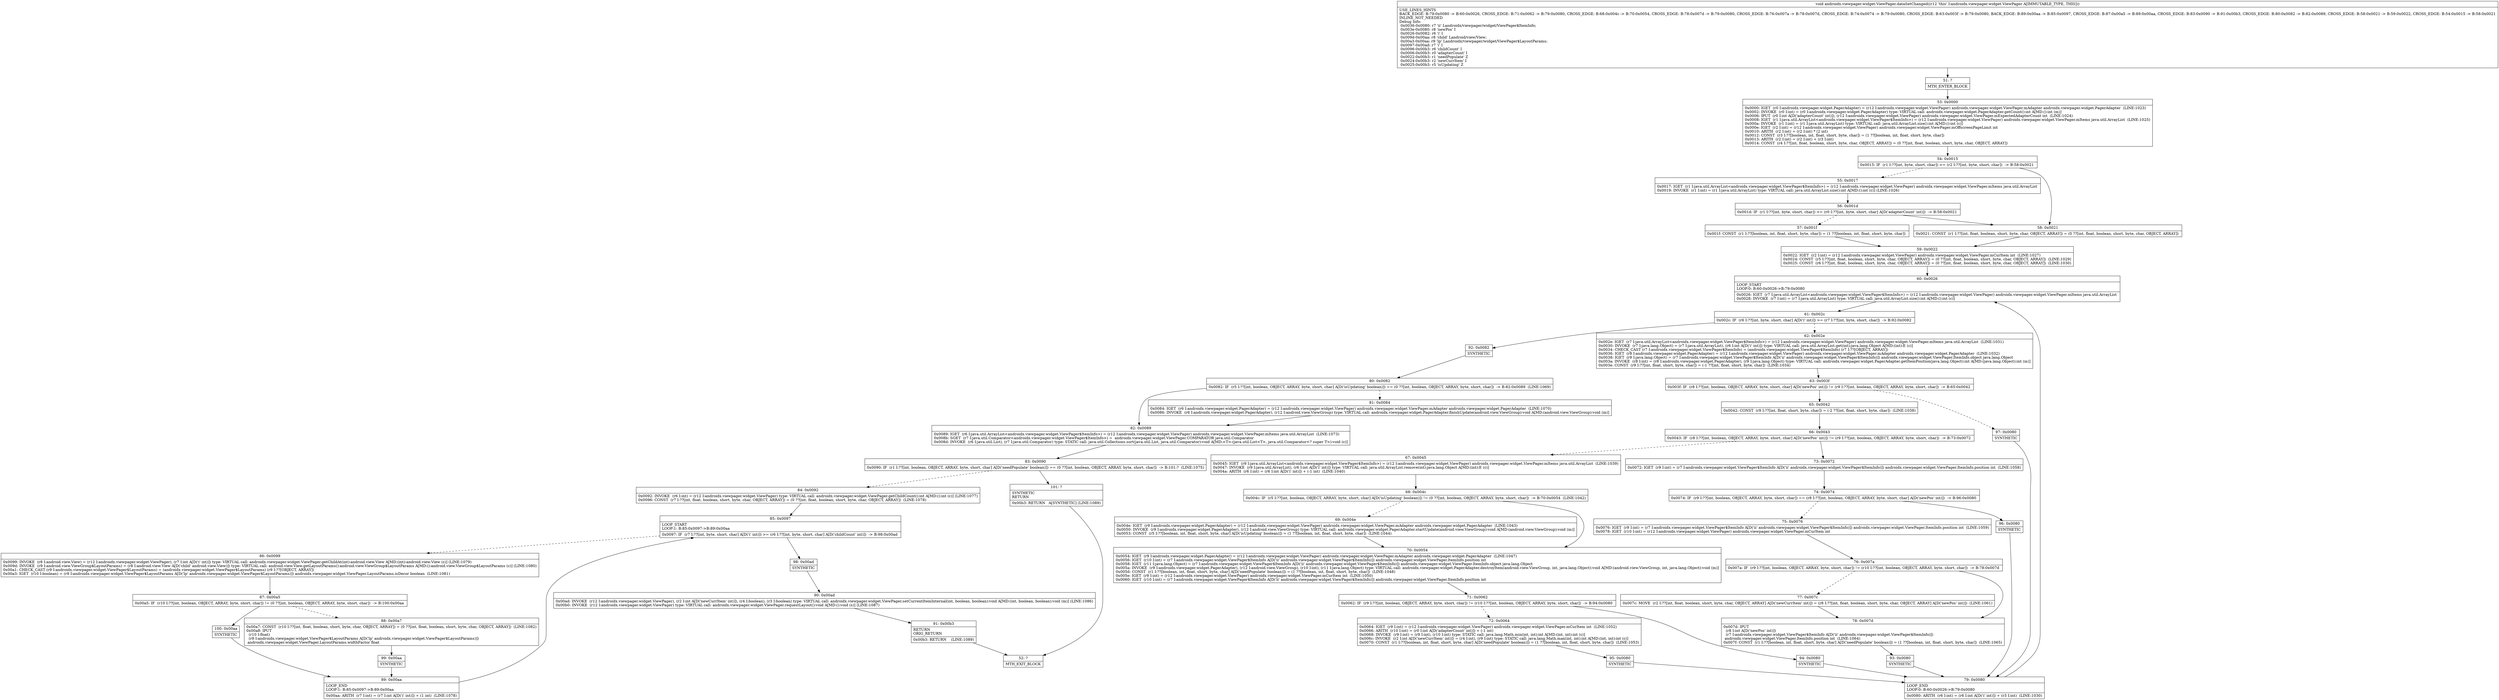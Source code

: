 digraph "CFG forandroidx.viewpager.widget.ViewPager.dataSetChanged()V" {
Node_51 [shape=record,label="{51\:\ ?|MTH_ENTER_BLOCK\l}"];
Node_53 [shape=record,label="{53\:\ 0x0000|0x0000: IGET  (r0 I:androidx.viewpager.widget.PagerAdapter) = (r12 I:androidx.viewpager.widget.ViewPager) androidx.viewpager.widget.ViewPager.mAdapter androidx.viewpager.widget.PagerAdapter  (LINE:1023)\l0x0002: INVOKE  (r0 I:int) = (r0 I:androidx.viewpager.widget.PagerAdapter) type: VIRTUAL call: androidx.viewpager.widget.PagerAdapter.getCount():int A[MD:():int (m)]\l0x0006: IPUT  (r0 I:int A[D('adapterCount' int)]), (r12 I:androidx.viewpager.widget.ViewPager) androidx.viewpager.widget.ViewPager.mExpectedAdapterCount int  (LINE:1024)\l0x0008: IGET  (r1 I:java.util.ArrayList\<androidx.viewpager.widget.ViewPager$ItemInfo\>) = (r12 I:androidx.viewpager.widget.ViewPager) androidx.viewpager.widget.ViewPager.mItems java.util.ArrayList  (LINE:1025)\l0x000a: INVOKE  (r1 I:int) = (r1 I:java.util.ArrayList) type: VIRTUAL call: java.util.ArrayList.size():int A[MD:():int (c)]\l0x000e: IGET  (r2 I:int) = (r12 I:androidx.viewpager.widget.ViewPager) androidx.viewpager.widget.ViewPager.mOffscreenPageLimit int \l0x0010: ARITH  (r2 I:int) = (r2 I:int) * (2 int) \l0x0012: CONST  (r3 I:??[boolean, int, float, short, byte, char]) = (1 ??[boolean, int, float, short, byte, char]) \l0x0013: ARITH  (r2 I:int) = (r2 I:int) + (r3 I:int) \l0x0014: CONST  (r4 I:??[int, float, boolean, short, byte, char, OBJECT, ARRAY]) = (0 ??[int, float, boolean, short, byte, char, OBJECT, ARRAY]) \l}"];
Node_54 [shape=record,label="{54\:\ 0x0015|0x0015: IF  (r1 I:??[int, byte, short, char]) \>= (r2 I:??[int, byte, short, char])  \-\> B:58:0x0021 \l}"];
Node_55 [shape=record,label="{55\:\ 0x0017|0x0017: IGET  (r1 I:java.util.ArrayList\<androidx.viewpager.widget.ViewPager$ItemInfo\>) = (r12 I:androidx.viewpager.widget.ViewPager) androidx.viewpager.widget.ViewPager.mItems java.util.ArrayList \l0x0019: INVOKE  (r1 I:int) = (r1 I:java.util.ArrayList) type: VIRTUAL call: java.util.ArrayList.size():int A[MD:():int (c)] (LINE:1026)\l}"];
Node_56 [shape=record,label="{56\:\ 0x001d|0x001d: IF  (r1 I:??[int, byte, short, char]) \>= (r0 I:??[int, byte, short, char] A[D('adapterCount' int)])  \-\> B:58:0x0021 \l}"];
Node_57 [shape=record,label="{57\:\ 0x001f|0x001f: CONST  (r1 I:??[boolean, int, float, short, byte, char]) = (1 ??[boolean, int, float, short, byte, char]) \l}"];
Node_59 [shape=record,label="{59\:\ 0x0022|0x0022: IGET  (r2 I:int) = (r12 I:androidx.viewpager.widget.ViewPager) androidx.viewpager.widget.ViewPager.mCurItem int  (LINE:1027)\l0x0024: CONST  (r5 I:??[int, float, boolean, short, byte, char, OBJECT, ARRAY]) = (0 ??[int, float, boolean, short, byte, char, OBJECT, ARRAY])  (LINE:1029)\l0x0025: CONST  (r6 I:??[int, float, boolean, short, byte, char, OBJECT, ARRAY]) = (0 ??[int, float, boolean, short, byte, char, OBJECT, ARRAY])  (LINE:1030)\l}"];
Node_60 [shape=record,label="{60\:\ 0x0026|LOOP_START\lLOOP:0: B:60:0x0026\-\>B:79:0x0080\l|0x0026: IGET  (r7 I:java.util.ArrayList\<androidx.viewpager.widget.ViewPager$ItemInfo\>) = (r12 I:androidx.viewpager.widget.ViewPager) androidx.viewpager.widget.ViewPager.mItems java.util.ArrayList \l0x0028: INVOKE  (r7 I:int) = (r7 I:java.util.ArrayList) type: VIRTUAL call: java.util.ArrayList.size():int A[MD:():int (c)]\l}"];
Node_61 [shape=record,label="{61\:\ 0x002c|0x002c: IF  (r6 I:??[int, byte, short, char] A[D('i' int)]) \>= (r7 I:??[int, byte, short, char])  \-\> B:92:0x0082 \l}"];
Node_62 [shape=record,label="{62\:\ 0x002e|0x002e: IGET  (r7 I:java.util.ArrayList\<androidx.viewpager.widget.ViewPager$ItemInfo\>) = (r12 I:androidx.viewpager.widget.ViewPager) androidx.viewpager.widget.ViewPager.mItems java.util.ArrayList  (LINE:1031)\l0x0030: INVOKE  (r7 I:java.lang.Object) = (r7 I:java.util.ArrayList), (r6 I:int A[D('i' int)]) type: VIRTUAL call: java.util.ArrayList.get(int):java.lang.Object A[MD:(int):E (c)]\l0x0034: CHECK_CAST (r7 I:androidx.viewpager.widget.ViewPager$ItemInfo) = (androidx.viewpager.widget.ViewPager$ItemInfo) (r7 I:??[OBJECT, ARRAY]) \l0x0036: IGET  (r8 I:androidx.viewpager.widget.PagerAdapter) = (r12 I:androidx.viewpager.widget.ViewPager) androidx.viewpager.widget.ViewPager.mAdapter androidx.viewpager.widget.PagerAdapter  (LINE:1032)\l0x0038: IGET  (r9 I:java.lang.Object) = (r7 I:androidx.viewpager.widget.ViewPager$ItemInfo A[D('ii' androidx.viewpager.widget.ViewPager$ItemInfo)]) androidx.viewpager.widget.ViewPager.ItemInfo.object java.lang.Object \l0x003a: INVOKE  (r8 I:int) = (r8 I:androidx.viewpager.widget.PagerAdapter), (r9 I:java.lang.Object) type: VIRTUAL call: androidx.viewpager.widget.PagerAdapter.getItemPosition(java.lang.Object):int A[MD:(java.lang.Object):int (m)]\l0x003e: CONST  (r9 I:??[int, float, short, byte, char]) = (\-1 ??[int, float, short, byte, char])  (LINE:1034)\l}"];
Node_63 [shape=record,label="{63\:\ 0x003f|0x003f: IF  (r8 I:??[int, boolean, OBJECT, ARRAY, byte, short, char] A[D('newPos' int)]) != (r9 I:??[int, boolean, OBJECT, ARRAY, byte, short, char])  \-\> B:65:0x0042 \l}"];
Node_65 [shape=record,label="{65\:\ 0x0042|0x0042: CONST  (r9 I:??[int, float, short, byte, char]) = (\-2 ??[int, float, short, byte, char])  (LINE:1038)\l}"];
Node_66 [shape=record,label="{66\:\ 0x0043|0x0043: IF  (r8 I:??[int, boolean, OBJECT, ARRAY, byte, short, char] A[D('newPos' int)]) != (r9 I:??[int, boolean, OBJECT, ARRAY, byte, short, char])  \-\> B:73:0x0072 \l}"];
Node_67 [shape=record,label="{67\:\ 0x0045|0x0045: IGET  (r9 I:java.util.ArrayList\<androidx.viewpager.widget.ViewPager$ItemInfo\>) = (r12 I:androidx.viewpager.widget.ViewPager) androidx.viewpager.widget.ViewPager.mItems java.util.ArrayList  (LINE:1039)\l0x0047: INVOKE  (r9 I:java.util.ArrayList), (r6 I:int A[D('i' int)]) type: VIRTUAL call: java.util.ArrayList.remove(int):java.lang.Object A[MD:(int):E (c)]\l0x004a: ARITH  (r6 I:int) = (r6 I:int A[D('i' int)]) + (\-1 int)  (LINE:1040)\l}"];
Node_68 [shape=record,label="{68\:\ 0x004c|0x004c: IF  (r5 I:??[int, boolean, OBJECT, ARRAY, byte, short, char] A[D('isUpdating' boolean)]) != (0 ??[int, boolean, OBJECT, ARRAY, byte, short, char])  \-\> B:70:0x0054  (LINE:1042)\l}"];
Node_69 [shape=record,label="{69\:\ 0x004e|0x004e: IGET  (r9 I:androidx.viewpager.widget.PagerAdapter) = (r12 I:androidx.viewpager.widget.ViewPager) androidx.viewpager.widget.ViewPager.mAdapter androidx.viewpager.widget.PagerAdapter  (LINE:1043)\l0x0050: INVOKE  (r9 I:androidx.viewpager.widget.PagerAdapter), (r12 I:android.view.ViewGroup) type: VIRTUAL call: androidx.viewpager.widget.PagerAdapter.startUpdate(android.view.ViewGroup):void A[MD:(android.view.ViewGroup):void (m)]\l0x0053: CONST  (r5 I:??[boolean, int, float, short, byte, char] A[D('isUpdating' boolean)]) = (1 ??[boolean, int, float, short, byte, char])  (LINE:1044)\l}"];
Node_70 [shape=record,label="{70\:\ 0x0054|0x0054: IGET  (r9 I:androidx.viewpager.widget.PagerAdapter) = (r12 I:androidx.viewpager.widget.ViewPager) androidx.viewpager.widget.ViewPager.mAdapter androidx.viewpager.widget.PagerAdapter  (LINE:1047)\l0x0056: IGET  (r10 I:int) = (r7 I:androidx.viewpager.widget.ViewPager$ItemInfo A[D('ii' androidx.viewpager.widget.ViewPager$ItemInfo)]) androidx.viewpager.widget.ViewPager.ItemInfo.position int \l0x0058: IGET  (r11 I:java.lang.Object) = (r7 I:androidx.viewpager.widget.ViewPager$ItemInfo A[D('ii' androidx.viewpager.widget.ViewPager$ItemInfo)]) androidx.viewpager.widget.ViewPager.ItemInfo.object java.lang.Object \l0x005a: INVOKE  (r9 I:androidx.viewpager.widget.PagerAdapter), (r12 I:android.view.ViewGroup), (r10 I:int), (r11 I:java.lang.Object) type: VIRTUAL call: androidx.viewpager.widget.PagerAdapter.destroyItem(android.view.ViewGroup, int, java.lang.Object):void A[MD:(android.view.ViewGroup, int, java.lang.Object):void (m)]\l0x005d: CONST  (r1 I:??[boolean, int, float, short, byte, char] A[D('needPopulate' boolean)]) = (1 ??[boolean, int, float, short, byte, char])  (LINE:1048)\l0x005e: IGET  (r9 I:int) = (r12 I:androidx.viewpager.widget.ViewPager) androidx.viewpager.widget.ViewPager.mCurItem int  (LINE:1050)\l0x0060: IGET  (r10 I:int) = (r7 I:androidx.viewpager.widget.ViewPager$ItemInfo A[D('ii' androidx.viewpager.widget.ViewPager$ItemInfo)]) androidx.viewpager.widget.ViewPager.ItemInfo.position int \l}"];
Node_71 [shape=record,label="{71\:\ 0x0062|0x0062: IF  (r9 I:??[int, boolean, OBJECT, ARRAY, byte, short, char]) != (r10 I:??[int, boolean, OBJECT, ARRAY, byte, short, char])  \-\> B:94:0x0080 \l}"];
Node_72 [shape=record,label="{72\:\ 0x0064|0x0064: IGET  (r9 I:int) = (r12 I:androidx.viewpager.widget.ViewPager) androidx.viewpager.widget.ViewPager.mCurItem int  (LINE:1052)\l0x0066: ARITH  (r10 I:int) = (r0 I:int A[D('adapterCount' int)]) + (\-1 int) \l0x0068: INVOKE  (r9 I:int) = (r9 I:int), (r10 I:int) type: STATIC call: java.lang.Math.min(int, int):int A[MD:(int, int):int (c)]\l0x006c: INVOKE  (r2 I:int A[D('newCurrItem' int)]) = (r4 I:int), (r9 I:int) type: STATIC call: java.lang.Math.max(int, int):int A[MD:(int, int):int (c)]\l0x0070: CONST  (r1 I:??[boolean, int, float, short, byte, char] A[D('needPopulate' boolean)]) = (1 ??[boolean, int, float, short, byte, char])  (LINE:1053)\l}"];
Node_95 [shape=record,label="{95\:\ 0x0080|SYNTHETIC\l}"];
Node_79 [shape=record,label="{79\:\ 0x0080|LOOP_END\lLOOP:0: B:60:0x0026\-\>B:79:0x0080\l|0x0080: ARITH  (r6 I:int) = (r6 I:int A[D('i' int)]) + (r3 I:int)  (LINE:1030)\l}"];
Node_94 [shape=record,label="{94\:\ 0x0080|SYNTHETIC\l}"];
Node_73 [shape=record,label="{73\:\ 0x0072|0x0072: IGET  (r9 I:int) = (r7 I:androidx.viewpager.widget.ViewPager$ItemInfo A[D('ii' androidx.viewpager.widget.ViewPager$ItemInfo)]) androidx.viewpager.widget.ViewPager.ItemInfo.position int  (LINE:1058)\l}"];
Node_74 [shape=record,label="{74\:\ 0x0074|0x0074: IF  (r9 I:??[int, boolean, OBJECT, ARRAY, byte, short, char]) == (r8 I:??[int, boolean, OBJECT, ARRAY, byte, short, char] A[D('newPos' int)])  \-\> B:96:0x0080 \l}"];
Node_75 [shape=record,label="{75\:\ 0x0076|0x0076: IGET  (r9 I:int) = (r7 I:androidx.viewpager.widget.ViewPager$ItemInfo A[D('ii' androidx.viewpager.widget.ViewPager$ItemInfo)]) androidx.viewpager.widget.ViewPager.ItemInfo.position int  (LINE:1059)\l0x0078: IGET  (r10 I:int) = (r12 I:androidx.viewpager.widget.ViewPager) androidx.viewpager.widget.ViewPager.mCurItem int \l}"];
Node_76 [shape=record,label="{76\:\ 0x007a|0x007a: IF  (r9 I:??[int, boolean, OBJECT, ARRAY, byte, short, char]) != (r10 I:??[int, boolean, OBJECT, ARRAY, byte, short, char])  \-\> B:78:0x007d \l}"];
Node_77 [shape=record,label="{77\:\ 0x007c|0x007c: MOVE  (r2 I:??[int, float, boolean, short, byte, char, OBJECT, ARRAY] A[D('newCurrItem' int)]) = (r8 I:??[int, float, boolean, short, byte, char, OBJECT, ARRAY] A[D('newPos' int)])  (LINE:1061)\l}"];
Node_78 [shape=record,label="{78\:\ 0x007d|0x007d: IPUT  \l  (r8 I:int A[D('newPos' int)])\l  (r7 I:androidx.viewpager.widget.ViewPager$ItemInfo A[D('ii' androidx.viewpager.widget.ViewPager$ItemInfo)])\l androidx.viewpager.widget.ViewPager.ItemInfo.position int  (LINE:1064)\l0x007f: CONST  (r1 I:??[boolean, int, float, short, byte, char] A[D('needPopulate' boolean)]) = (1 ??[boolean, int, float, short, byte, char])  (LINE:1065)\l}"];
Node_93 [shape=record,label="{93\:\ 0x0080|SYNTHETIC\l}"];
Node_96 [shape=record,label="{96\:\ 0x0080|SYNTHETIC\l}"];
Node_97 [shape=record,label="{97\:\ 0x0080|SYNTHETIC\l}"];
Node_92 [shape=record,label="{92\:\ 0x0082|SYNTHETIC\l}"];
Node_80 [shape=record,label="{80\:\ 0x0082|0x0082: IF  (r5 I:??[int, boolean, OBJECT, ARRAY, byte, short, char] A[D('isUpdating' boolean)]) == (0 ??[int, boolean, OBJECT, ARRAY, byte, short, char])  \-\> B:82:0x0089  (LINE:1069)\l}"];
Node_81 [shape=record,label="{81\:\ 0x0084|0x0084: IGET  (r6 I:androidx.viewpager.widget.PagerAdapter) = (r12 I:androidx.viewpager.widget.ViewPager) androidx.viewpager.widget.ViewPager.mAdapter androidx.viewpager.widget.PagerAdapter  (LINE:1070)\l0x0086: INVOKE  (r6 I:androidx.viewpager.widget.PagerAdapter), (r12 I:android.view.ViewGroup) type: VIRTUAL call: androidx.viewpager.widget.PagerAdapter.finishUpdate(android.view.ViewGroup):void A[MD:(android.view.ViewGroup):void (m)]\l}"];
Node_82 [shape=record,label="{82\:\ 0x0089|0x0089: IGET  (r6 I:java.util.ArrayList\<androidx.viewpager.widget.ViewPager$ItemInfo\>) = (r12 I:androidx.viewpager.widget.ViewPager) androidx.viewpager.widget.ViewPager.mItems java.util.ArrayList  (LINE:1073)\l0x008b: SGET  (r7 I:java.util.Comparator\<androidx.viewpager.widget.ViewPager$ItemInfo\>) =  androidx.viewpager.widget.ViewPager.COMPARATOR java.util.Comparator \l0x008d: INVOKE  (r6 I:java.util.List), (r7 I:java.util.Comparator) type: STATIC call: java.util.Collections.sort(java.util.List, java.util.Comparator):void A[MD:\<T\>:(java.util.List\<T\>, java.util.Comparator\<? super T\>):void (c)]\l}"];
Node_83 [shape=record,label="{83\:\ 0x0090|0x0090: IF  (r1 I:??[int, boolean, OBJECT, ARRAY, byte, short, char] A[D('needPopulate' boolean)]) == (0 ??[int, boolean, OBJECT, ARRAY, byte, short, char])  \-\> B:101:?  (LINE:1075)\l}"];
Node_84 [shape=record,label="{84\:\ 0x0092|0x0092: INVOKE  (r6 I:int) = (r12 I:androidx.viewpager.widget.ViewPager) type: VIRTUAL call: androidx.viewpager.widget.ViewPager.getChildCount():int A[MD:():int (c)] (LINE:1077)\l0x0096: CONST  (r7 I:??[int, float, boolean, short, byte, char, OBJECT, ARRAY]) = (0 ??[int, float, boolean, short, byte, char, OBJECT, ARRAY])  (LINE:1078)\l}"];
Node_85 [shape=record,label="{85\:\ 0x0097|LOOP_START\lLOOP:1: B:85:0x0097\-\>B:89:0x00aa\l|0x0097: IF  (r7 I:??[int, byte, short, char] A[D('i' int)]) \>= (r6 I:??[int, byte, short, char] A[D('childCount' int)])  \-\> B:98:0x00ad \l}"];
Node_86 [shape=record,label="{86\:\ 0x0099|0x0099: INVOKE  (r8 I:android.view.View) = (r12 I:androidx.viewpager.widget.ViewPager), (r7 I:int A[D('i' int)]) type: VIRTUAL call: androidx.viewpager.widget.ViewPager.getChildAt(int):android.view.View A[MD:(int):android.view.View (c)] (LINE:1079)\l0x009d: INVOKE  (r9 I:android.view.ViewGroup$LayoutParams) = (r8 I:android.view.View A[D('child' android.view.View)]) type: VIRTUAL call: android.view.View.getLayoutParams():android.view.ViewGroup$LayoutParams A[MD:():android.view.ViewGroup$LayoutParams (c)] (LINE:1080)\l0x00a1: CHECK_CAST (r9 I:androidx.viewpager.widget.ViewPager$LayoutParams) = (androidx.viewpager.widget.ViewPager$LayoutParams) (r9 I:??[OBJECT, ARRAY]) \l0x00a3: IGET  (r10 I:boolean) = (r9 I:androidx.viewpager.widget.ViewPager$LayoutParams A[D('lp' androidx.viewpager.widget.ViewPager$LayoutParams)]) androidx.viewpager.widget.ViewPager.LayoutParams.isDecor boolean  (LINE:1081)\l}"];
Node_87 [shape=record,label="{87\:\ 0x00a5|0x00a5: IF  (r10 I:??[int, boolean, OBJECT, ARRAY, byte, short, char]) != (0 ??[int, boolean, OBJECT, ARRAY, byte, short, char])  \-\> B:100:0x00aa \l}"];
Node_88 [shape=record,label="{88\:\ 0x00a7|0x00a7: CONST  (r10 I:??[int, float, boolean, short, byte, char, OBJECT, ARRAY]) = (0 ??[int, float, boolean, short, byte, char, OBJECT, ARRAY])  (LINE:1082)\l0x00a8: IPUT  \l  (r10 I:float)\l  (r9 I:androidx.viewpager.widget.ViewPager$LayoutParams A[D('lp' androidx.viewpager.widget.ViewPager$LayoutParams)])\l androidx.viewpager.widget.ViewPager.LayoutParams.widthFactor float \l}"];
Node_99 [shape=record,label="{99\:\ 0x00aa|SYNTHETIC\l}"];
Node_89 [shape=record,label="{89\:\ 0x00aa|LOOP_END\lLOOP:1: B:85:0x0097\-\>B:89:0x00aa\l|0x00aa: ARITH  (r7 I:int) = (r7 I:int A[D('i' int)]) + (1 int)  (LINE:1078)\l}"];
Node_100 [shape=record,label="{100\:\ 0x00aa|SYNTHETIC\l}"];
Node_98 [shape=record,label="{98\:\ 0x00ad|SYNTHETIC\l}"];
Node_90 [shape=record,label="{90\:\ 0x00ad|0x00ad: INVOKE  (r12 I:androidx.viewpager.widget.ViewPager), (r2 I:int A[D('newCurrItem' int)]), (r4 I:boolean), (r3 I:boolean) type: VIRTUAL call: androidx.viewpager.widget.ViewPager.setCurrentItemInternal(int, boolean, boolean):void A[MD:(int, boolean, boolean):void (m)] (LINE:1086)\l0x00b0: INVOKE  (r12 I:androidx.viewpager.widget.ViewPager) type: VIRTUAL call: androidx.viewpager.widget.ViewPager.requestLayout():void A[MD:():void (s)] (LINE:1087)\l}"];
Node_91 [shape=record,label="{91\:\ 0x00b3|RETURN\lORIG_RETURN\l|0x00b3: RETURN    (LINE:1089)\l}"];
Node_52 [shape=record,label="{52\:\ ?|MTH_EXIT_BLOCK\l}"];
Node_101 [shape=record,label="{101\:\ ?|SYNTHETIC\lRETURN\l|0x00b3: RETURN   A[SYNTHETIC] (LINE:1089)\l}"];
Node_58 [shape=record,label="{58\:\ 0x0021|0x0021: CONST  (r1 I:??[int, float, boolean, short, byte, char, OBJECT, ARRAY]) = (0 ??[int, float, boolean, short, byte, char, OBJECT, ARRAY]) \l}"];
MethodNode[shape=record,label="{void androidx.viewpager.widget.ViewPager.dataSetChanged((r12 'this' I:androidx.viewpager.widget.ViewPager A[IMMUTABLE_TYPE, THIS]))  | USE_LINES_HINTS\lBACK_EDGE: B:79:0x0080 \-\> B:60:0x0026, CROSS_EDGE: B:71:0x0062 \-\> B:79:0x0080, CROSS_EDGE: B:68:0x004c \-\> B:70:0x0054, CROSS_EDGE: B:78:0x007d \-\> B:79:0x0080, CROSS_EDGE: B:76:0x007a \-\> B:78:0x007d, CROSS_EDGE: B:74:0x0074 \-\> B:79:0x0080, CROSS_EDGE: B:63:0x003f \-\> B:79:0x0080, BACK_EDGE: B:89:0x00aa \-\> B:85:0x0097, CROSS_EDGE: B:87:0x00a5 \-\> B:89:0x00aa, CROSS_EDGE: B:83:0x0090 \-\> B:91:0x00b3, CROSS_EDGE: B:80:0x0082 \-\> B:82:0x0089, CROSS_EDGE: B:58:0x0021 \-\> B:59:0x0022, CROSS_EDGE: B:54:0x0015 \-\> B:58:0x0021\lINLINE_NOT_NEEDED\lDebug Info:\l  0x0036\-0x0080: r7 'ii' Landroidx\/viewpager\/widget\/ViewPager$ItemInfo;\l  0x003e\-0x0080: r8 'newPos' I\l  0x0026\-0x0082: r6 'i' I\l  0x009d\-0x00aa: r8 'child' Landroid\/view\/View;\l  0x00a3\-0x00aa: r9 'lp' Landroidx\/viewpager\/widget\/ViewPager$LayoutParams;\l  0x0097\-0x00ad: r7 'i' I\l  0x0096\-0x00b3: r6 'childCount' I\l  0x0006\-0x00b3: r0 'adapterCount' I\l  0x0022\-0x00b3: r1 'needPopulate' Z\l  0x0024\-0x00b3: r2 'newCurrItem' I\l  0x0025\-0x00b3: r5 'isUpdating' Z\l}"];
MethodNode -> Node_51;Node_51 -> Node_53;
Node_53 -> Node_54;
Node_54 -> Node_55[style=dashed];
Node_54 -> Node_58;
Node_55 -> Node_56;
Node_56 -> Node_57[style=dashed];
Node_56 -> Node_58;
Node_57 -> Node_59;
Node_59 -> Node_60;
Node_60 -> Node_61;
Node_61 -> Node_62[style=dashed];
Node_61 -> Node_92;
Node_62 -> Node_63;
Node_63 -> Node_65;
Node_63 -> Node_97[style=dashed];
Node_65 -> Node_66;
Node_66 -> Node_67[style=dashed];
Node_66 -> Node_73;
Node_67 -> Node_68;
Node_68 -> Node_69[style=dashed];
Node_68 -> Node_70;
Node_69 -> Node_70;
Node_70 -> Node_71;
Node_71 -> Node_72[style=dashed];
Node_71 -> Node_94;
Node_72 -> Node_95;
Node_95 -> Node_79;
Node_79 -> Node_60;
Node_94 -> Node_79;
Node_73 -> Node_74;
Node_74 -> Node_75[style=dashed];
Node_74 -> Node_96;
Node_75 -> Node_76;
Node_76 -> Node_77[style=dashed];
Node_76 -> Node_78;
Node_77 -> Node_78;
Node_78 -> Node_93;
Node_93 -> Node_79;
Node_96 -> Node_79;
Node_97 -> Node_79;
Node_92 -> Node_80;
Node_80 -> Node_81[style=dashed];
Node_80 -> Node_82;
Node_81 -> Node_82;
Node_82 -> Node_83;
Node_83 -> Node_84[style=dashed];
Node_83 -> Node_101;
Node_84 -> Node_85;
Node_85 -> Node_86[style=dashed];
Node_85 -> Node_98;
Node_86 -> Node_87;
Node_87 -> Node_88[style=dashed];
Node_87 -> Node_100;
Node_88 -> Node_99;
Node_99 -> Node_89;
Node_89 -> Node_85;
Node_100 -> Node_89;
Node_98 -> Node_90;
Node_90 -> Node_91;
Node_91 -> Node_52;
Node_101 -> Node_52;
Node_58 -> Node_59;
}

